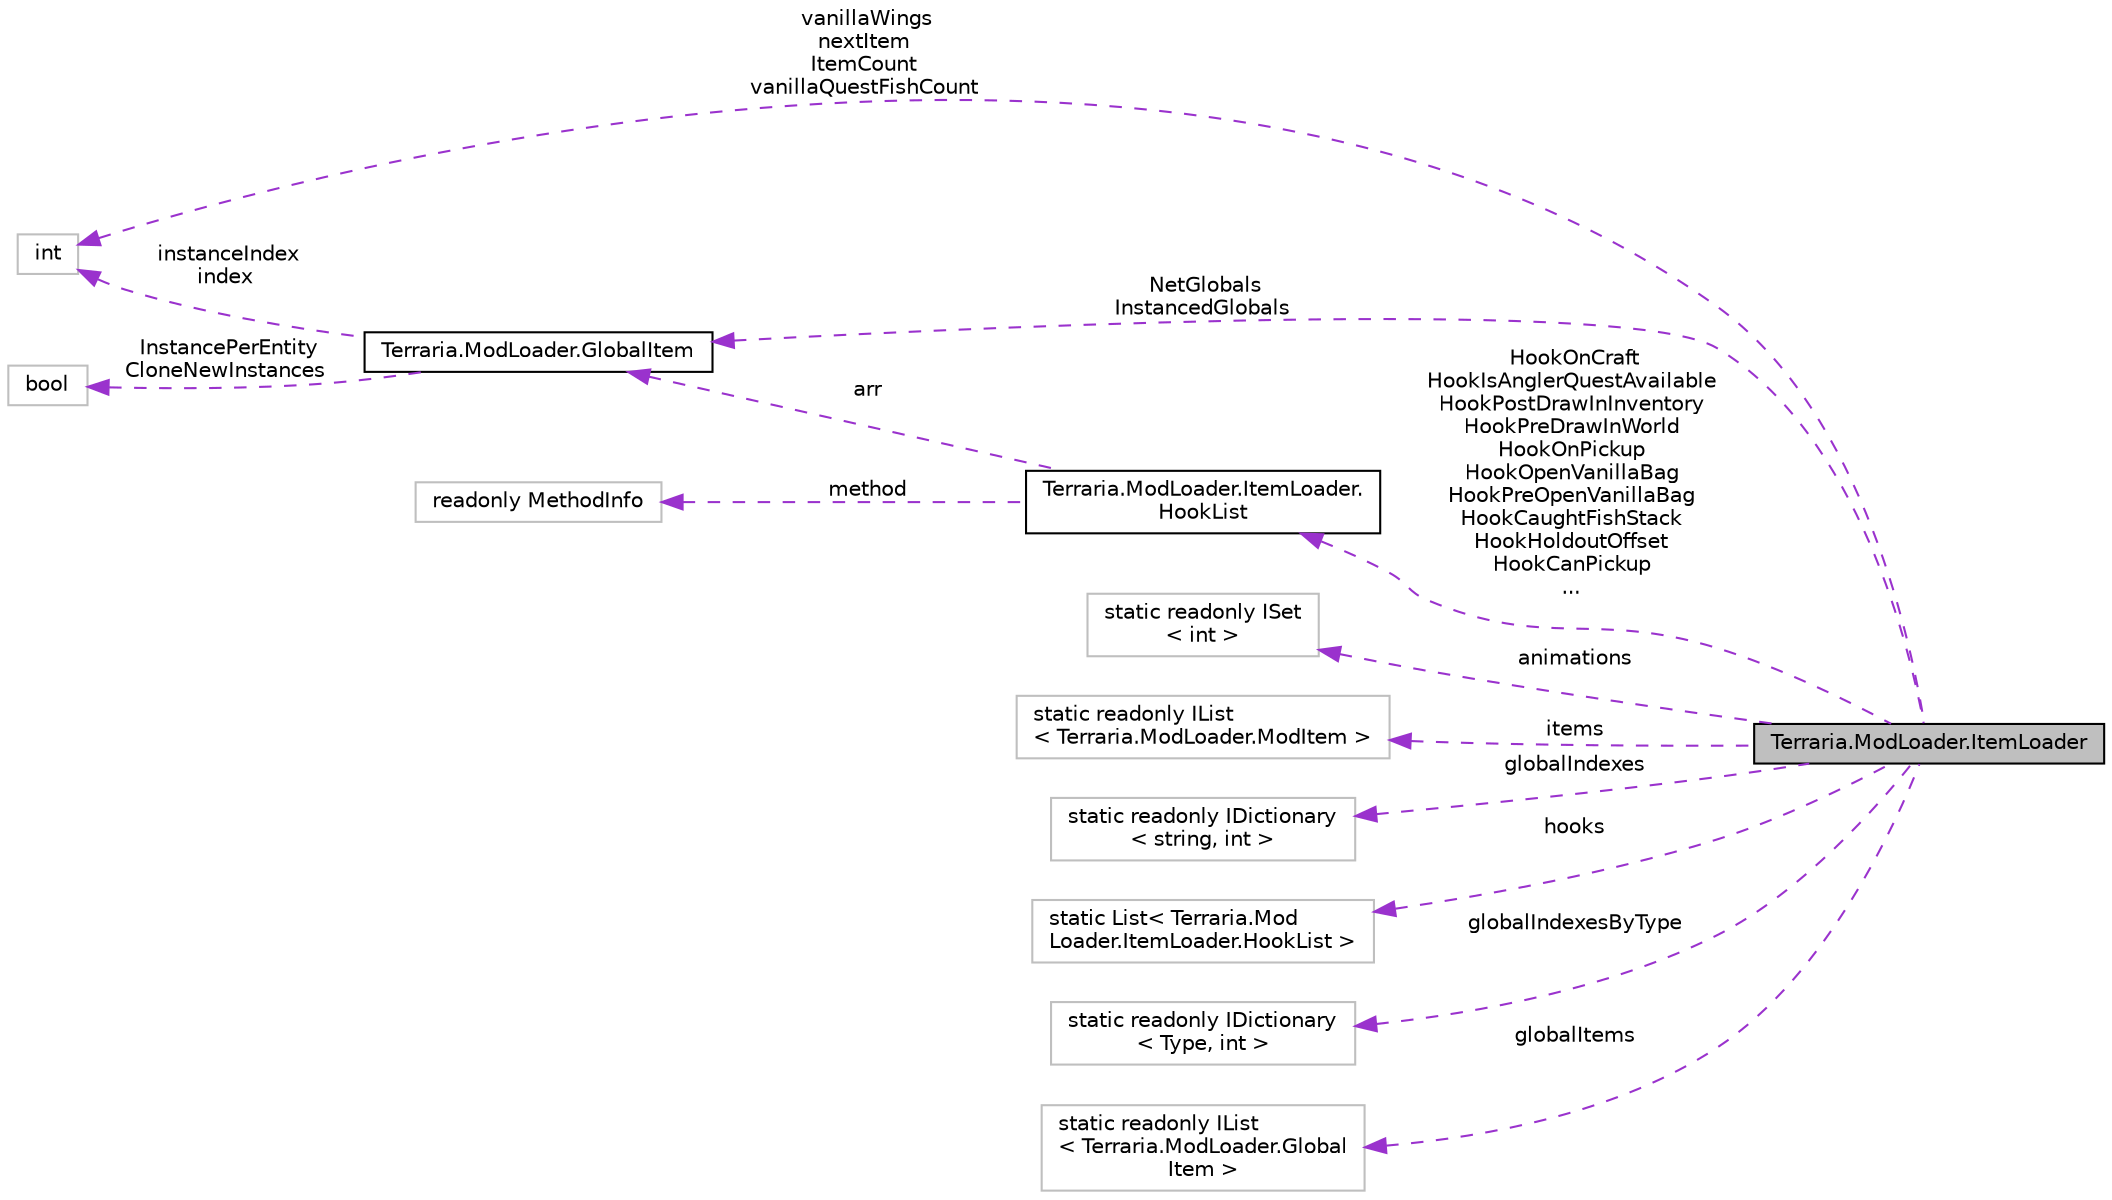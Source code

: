 digraph "Terraria.ModLoader.ItemLoader"
{
  edge [fontname="Helvetica",fontsize="10",labelfontname="Helvetica",labelfontsize="10"];
  node [fontname="Helvetica",fontsize="10",shape=record];
  rankdir="LR";
  Node1 [label="Terraria.ModLoader.ItemLoader",height=0.2,width=0.4,color="black", fillcolor="grey75", style="filled", fontcolor="black"];
  Node2 -> Node1 [dir="back",color="darkorchid3",fontsize="10",style="dashed",label=" HookOnCraft\nHookIsAnglerQuestAvailable\nHookPostDrawInInventory\nHookPreDrawInWorld\nHookOnPickup\nHookOpenVanillaBag\nHookPreOpenVanillaBag\nHookCaughtFishStack\nHookHoldoutOffset\nHookCanPickup\n..." ,fontname="Helvetica"];
  Node2 [label="Terraria.ModLoader.ItemLoader.\lHookList",height=0.2,width=0.4,color="black", fillcolor="white", style="filled",URL="$class_terraria_1_1_mod_loader_1_1_item_loader_1_1_hook_list.html"];
  Node3 -> Node2 [dir="back",color="darkorchid3",fontsize="10",style="dashed",label=" arr" ,fontname="Helvetica"];
  Node3 [label="Terraria.ModLoader.GlobalItem",height=0.2,width=0.4,color="black", fillcolor="white", style="filled",URL="$class_terraria_1_1_mod_loader_1_1_global_item.html",tooltip="This class allows you to modify and use hooks for all items, including vanilla items. Create an instance of an overriding class then call Mod.AddGlobalItem to use this. "];
  Node4 -> Node3 [dir="back",color="darkorchid3",fontsize="10",style="dashed",label=" instanceIndex\nindex" ,fontname="Helvetica"];
  Node4 [label="int",height=0.2,width=0.4,color="grey75", fillcolor="white", style="filled"];
  Node5 -> Node3 [dir="back",color="darkorchid3",fontsize="10",style="dashed",label=" InstancePerEntity\nCloneNewInstances" ,fontname="Helvetica"];
  Node5 [label="bool",height=0.2,width=0.4,color="grey75", fillcolor="white", style="filled"];
  Node6 -> Node2 [dir="back",color="darkorchid3",fontsize="10",style="dashed",label=" method" ,fontname="Helvetica"];
  Node6 [label="readonly MethodInfo",height=0.2,width=0.4,color="grey75", fillcolor="white", style="filled"];
  Node7 -> Node1 [dir="back",color="darkorchid3",fontsize="10",style="dashed",label=" animations" ,fontname="Helvetica"];
  Node7 [label="static readonly ISet\l\< int \>",height=0.2,width=0.4,color="grey75", fillcolor="white", style="filled"];
  Node3 -> Node1 [dir="back",color="darkorchid3",fontsize="10",style="dashed",label=" NetGlobals\nInstancedGlobals" ,fontname="Helvetica"];
  Node8 -> Node1 [dir="back",color="darkorchid3",fontsize="10",style="dashed",label=" items" ,fontname="Helvetica"];
  Node8 [label="static readonly IList\l\< Terraria.ModLoader.ModItem \>",height=0.2,width=0.4,color="grey75", fillcolor="white", style="filled"];
  Node9 -> Node1 [dir="back",color="darkorchid3",fontsize="10",style="dashed",label=" globalIndexes" ,fontname="Helvetica"];
  Node9 [label="static readonly IDictionary\l\< string, int \>",height=0.2,width=0.4,color="grey75", fillcolor="white", style="filled"];
  Node4 -> Node1 [dir="back",color="darkorchid3",fontsize="10",style="dashed",label=" vanillaWings\nnextItem\nItemCount\nvanillaQuestFishCount" ,fontname="Helvetica"];
  Node10 -> Node1 [dir="back",color="darkorchid3",fontsize="10",style="dashed",label=" hooks" ,fontname="Helvetica"];
  Node10 [label="static List\< Terraria.Mod\lLoader.ItemLoader.HookList \>",height=0.2,width=0.4,color="grey75", fillcolor="white", style="filled"];
  Node11 -> Node1 [dir="back",color="darkorchid3",fontsize="10",style="dashed",label=" globalIndexesByType" ,fontname="Helvetica"];
  Node11 [label="static readonly IDictionary\l\< Type, int \>",height=0.2,width=0.4,color="grey75", fillcolor="white", style="filled"];
  Node12 -> Node1 [dir="back",color="darkorchid3",fontsize="10",style="dashed",label=" globalItems" ,fontname="Helvetica"];
  Node12 [label="static readonly IList\l\< Terraria.ModLoader.Global\lItem \>",height=0.2,width=0.4,color="grey75", fillcolor="white", style="filled"];
}
